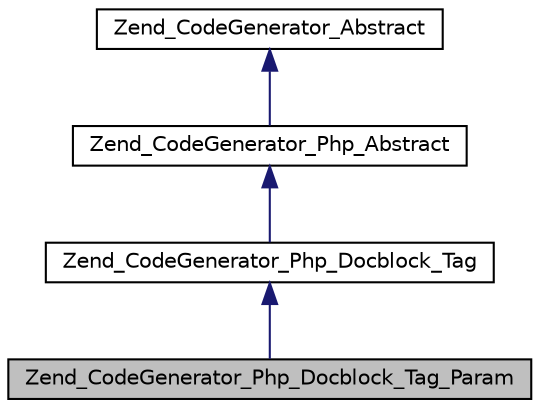 digraph G
{
  edge [fontname="Helvetica",fontsize="10",labelfontname="Helvetica",labelfontsize="10"];
  node [fontname="Helvetica",fontsize="10",shape=record];
  Node1 [label="Zend_CodeGenerator_Php_Docblock_Tag_Param",height=0.2,width=0.4,color="black", fillcolor="grey75", style="filled" fontcolor="black"];
  Node2 -> Node1 [dir="back",color="midnightblue",fontsize="10",style="solid",fontname="Helvetica"];
  Node2 [label="Zend_CodeGenerator_Php_Docblock_Tag",height=0.2,width=0.4,color="black", fillcolor="white", style="filled",URL="$class_zend___code_generator___php___docblock___tag.html"];
  Node3 -> Node2 [dir="back",color="midnightblue",fontsize="10",style="solid",fontname="Helvetica"];
  Node3 [label="Zend_CodeGenerator_Php_Abstract",height=0.2,width=0.4,color="black", fillcolor="white", style="filled",URL="$class_zend___code_generator___php___abstract.html"];
  Node4 -> Node3 [dir="back",color="midnightblue",fontsize="10",style="solid",fontname="Helvetica"];
  Node4 [label="Zend_CodeGenerator_Abstract",height=0.2,width=0.4,color="black", fillcolor="white", style="filled",URL="$class_zend___code_generator___abstract.html"];
}
